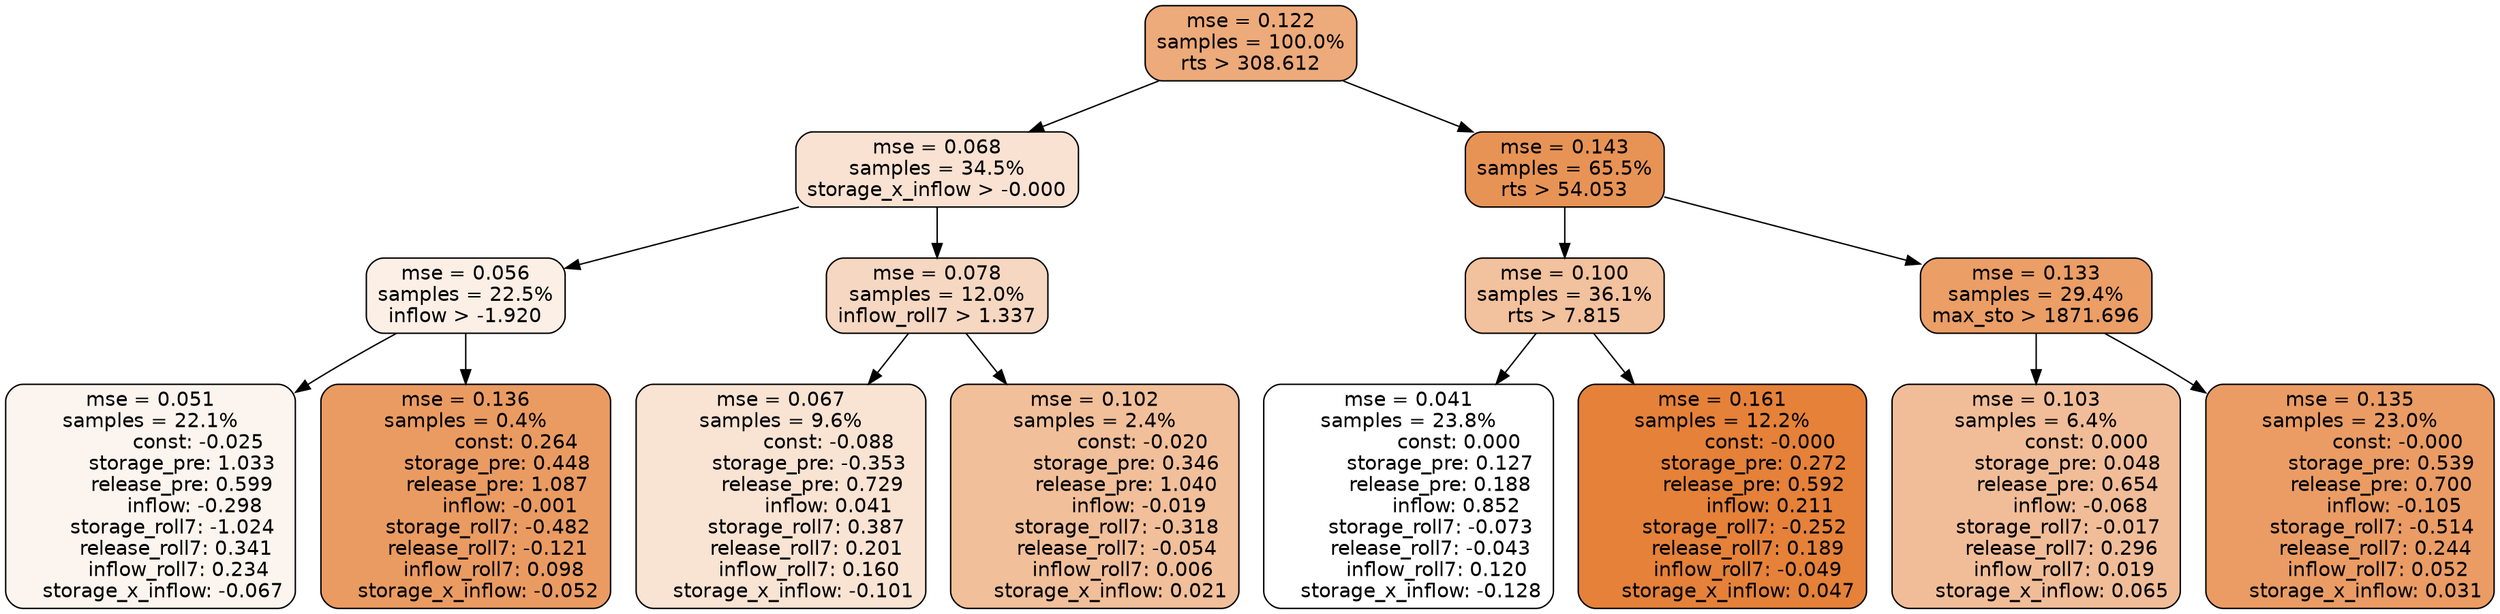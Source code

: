 digraph tree {
node [shape=rectangle, style="filled, rounded", color="black", fontname=helvetica] ;
edge [fontname=helvetica] ;
	"0" [label="mse = 0.122
samples = 100.0%
rts > 308.612", fillcolor="#edaa7a"]
	"8" [label="mse = 0.068
samples = 34.5%
storage_x_inflow > -0.000", fillcolor="#f9e2d2"]
	"1" [label="mse = 0.143
samples = 65.5%
rts > 54.053", fillcolor="#e89356"]
	"9" [label="mse = 0.056
samples = 22.5%
inflow > -1.920", fillcolor="#fbefe6"]
	"12" [label="mse = 0.078
samples = 12.0%
inflow_roll7 > 1.337", fillcolor="#f6d7c1"]
	"2" [label="mse = 0.100
samples = 36.1%
rts > 7.815", fillcolor="#f2c19d"]
	"5" [label="mse = 0.133
samples = 29.4%
max_sto > 1871.696", fillcolor="#eb9e66"]
	"11" [label="mse = 0.051
samples = 22.1%
               const: -0.025
          storage_pre: 1.033
          release_pre: 0.599
              inflow: -0.298
       storage_roll7: -1.024
        release_roll7: 0.341
         inflow_roll7: 0.234
    storage_x_inflow: -0.067", fillcolor="#fcf4ee"]
	"10" [label="mse = 0.136
samples = 0.4%
                const: 0.264
          storage_pre: 0.448
          release_pre: 1.087
              inflow: -0.001
       storage_roll7: -0.482
       release_roll7: -0.121
         inflow_roll7: 0.098
    storage_x_inflow: -0.052", fillcolor="#ea9b62"]
	"13" [label="mse = 0.067
samples = 9.6%
               const: -0.088
         storage_pre: -0.353
          release_pre: 0.729
               inflow: 0.041
        storage_roll7: 0.387
        release_roll7: 0.201
         inflow_roll7: 0.160
    storage_x_inflow: -0.101", fillcolor="#f9e3d3"]
	"14" [label="mse = 0.102
samples = 2.4%
               const: -0.020
          storage_pre: 0.346
          release_pre: 1.040
              inflow: -0.019
       storage_roll7: -0.318
       release_roll7: -0.054
         inflow_roll7: 0.006
     storage_x_inflow: 0.021", fillcolor="#f1bf9a"]
	"3" [label="mse = 0.041
samples = 23.8%
                const: 0.000
          storage_pre: 0.127
          release_pre: 0.188
               inflow: 0.852
       storage_roll7: -0.073
       release_roll7: -0.043
         inflow_roll7: 0.120
    storage_x_inflow: -0.128", fillcolor="#ffffff"]
	"4" [label="mse = 0.161
samples = 12.2%
               const: -0.000
          storage_pre: 0.272
          release_pre: 0.592
               inflow: 0.211
       storage_roll7: -0.252
        release_roll7: 0.189
        inflow_roll7: -0.049
     storage_x_inflow: 0.047", fillcolor="#e58139"]
	"7" [label="mse = 0.103
samples = 6.4%
                const: 0.000
          storage_pre: 0.048
          release_pre: 0.654
              inflow: -0.068
       storage_roll7: -0.017
        release_roll7: 0.296
         inflow_roll7: 0.019
     storage_x_inflow: 0.065", fillcolor="#f1bd98"]
	"6" [label="mse = 0.135
samples = 23.0%
               const: -0.000
          storage_pre: 0.539
          release_pre: 0.700
              inflow: -0.105
       storage_roll7: -0.514
        release_roll7: 0.244
         inflow_roll7: 0.052
     storage_x_inflow: 0.031", fillcolor="#ea9c64"]

	"0" -> "1"
	"0" -> "8"
	"8" -> "9"
	"8" -> "12"
	"1" -> "2"
	"1" -> "5"
	"9" -> "10"
	"9" -> "11"
	"12" -> "13"
	"12" -> "14"
	"2" -> "3"
	"2" -> "4"
	"5" -> "6"
	"5" -> "7"
}